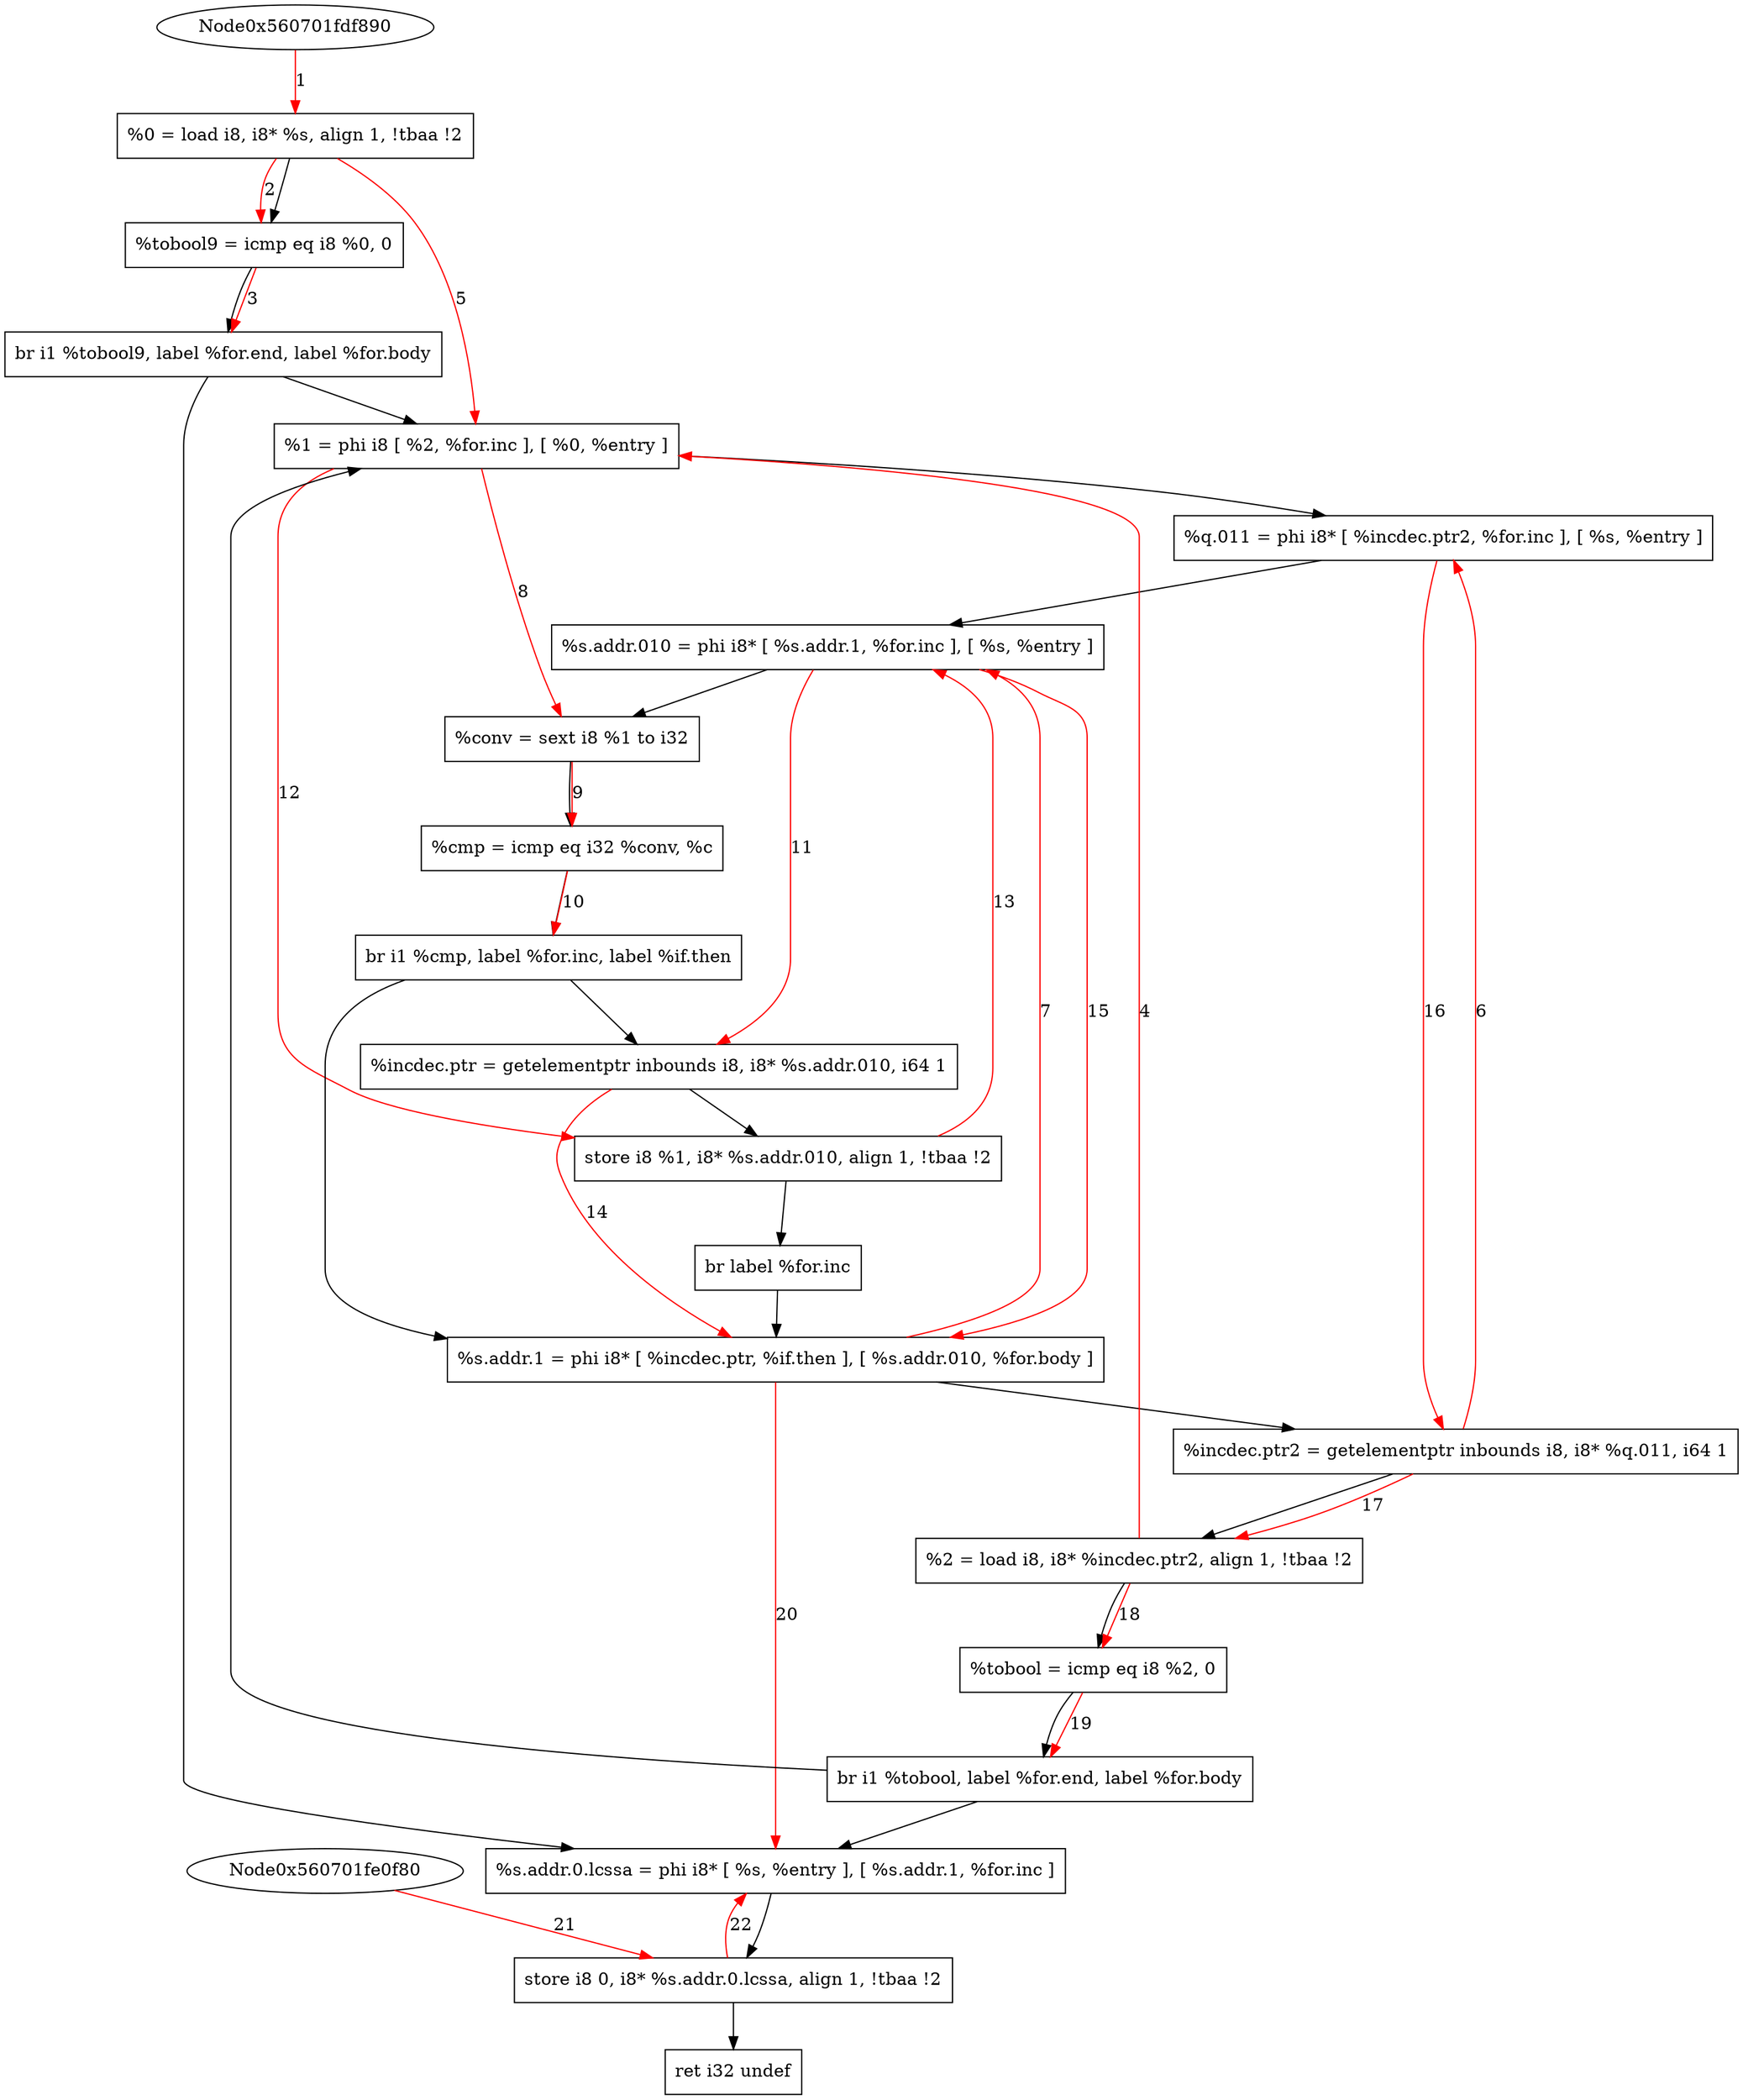 digraph "CDFG for'func' function" {
	Node0x560701fdfa78[shape=record, label="  %0 = load i8, i8* %s, align 1, !tbaa !2"]
	Node0x560701fe0fe0[shape=record, label="  %tobool9 = icmp eq i8 %0, 0"]
	Node0x560701f68db8[shape=record, label="  br i1 %tobool9, label %for.end, label %for.body"]
	Node0x560701fe12d8[shape=record, label="  %1 = phi i8 [ %2, %for.inc ], [ %0, %entry ]"]
	Node0x560701fe1458[shape=record, label="  %q.011 = phi i8* [ %incdec.ptr2, %for.inc ], [ %s, %entry ]"]
	Node0x560701fe15b8[shape=record, label="  %s.addr.010 = phi i8* [ %s.addr.1, %for.inc ], [ %s, %entry ]"]
	Node0x560701fe1698[shape=record, label="  %conv = sext i8 %1 to i32"]
	Node0x560701fe1730[shape=record, label="  %cmp = icmp eq i32 %conv, %c"]
	Node0x560701f74228[shape=record, label="  br i1 %cmp, label %for.inc, label %if.then"]
	Node0x560701fe18c0[shape=record, label="  %incdec.ptr = getelementptr inbounds i8, i8* %s.addr.010, i64 1"]
	Node0x560701fe1b10[shape=record, label="  store i8 %1, i8* %s.addr.010, align 1, !tbaa !2"]
	Node0x560701fe1818[shape=record, label="  br label %for.inc"]
	Node0x560701fe2178[shape=record, label="  %s.addr.1 = phi i8* [ %incdec.ptr, %if.then ], [ %s.addr.010, %for.body ]"]
	Node0x560701fe2240[shape=record, label="  %incdec.ptr2 = getelementptr inbounds i8, i8* %q.011, i64 1"]
	Node0x560701fe1408[shape=record, label="  %2 = load i8, i8* %incdec.ptr2, align 1, !tbaa !2"]
	Node0x560701fe22c0[shape=record, label="  %tobool = icmp eq i8 %2, 0"]
	Node0x560701f74348[shape=record, label="  br i1 %tobool, label %for.end, label %for.body"]
	Node0x560701fe2308[shape=record, label="  %s.addr.0.lcssa = phi i8* [ %s, %entry ], [ %s.addr.1, %for.inc ]"]
	Node0x560701fe23d0[shape=record, label="  store i8 0, i8* %s.addr.0.lcssa, align 1, !tbaa !2"]
	Node0x560701fe10c8[shape=record, label="  ret i32 undef"]
	Node0x560701fdfa78 -> Node0x560701fe0fe0
	Node0x560701fe0fe0 -> Node0x560701f68db8
	Node0x560701f68db8 -> Node0x560701fe2308
	Node0x560701f68db8 -> Node0x560701fe12d8
	Node0x560701fe12d8 -> Node0x560701fe1458
	Node0x560701fe1458 -> Node0x560701fe15b8
	Node0x560701fe15b8 -> Node0x560701fe1698
	Node0x560701fe1698 -> Node0x560701fe1730
	Node0x560701fe1730 -> Node0x560701f74228
	Node0x560701f74228 -> Node0x560701fe2178
	Node0x560701f74228 -> Node0x560701fe18c0
	Node0x560701fe18c0 -> Node0x560701fe1b10
	Node0x560701fe1b10 -> Node0x560701fe1818
	Node0x560701fe1818 -> Node0x560701fe2178
	Node0x560701fe2178 -> Node0x560701fe2240
	Node0x560701fe2240 -> Node0x560701fe1408
	Node0x560701fe1408 -> Node0x560701fe22c0
	Node0x560701fe22c0 -> Node0x560701f74348
	Node0x560701f74348 -> Node0x560701fe2308
	Node0x560701f74348 -> Node0x560701fe12d8
	Node0x560701fe2308 -> Node0x560701fe23d0
	Node0x560701fe23d0 -> Node0x560701fe10c8
edge [color=red]
	Node0x560701fdf890 -> Node0x560701fdfa78[label="1"]
	Node0x560701fdfa78 -> Node0x560701fe0fe0[label="2"]
	Node0x560701fe0fe0 -> Node0x560701f68db8[label="3"]
	Node0x560701fe1408 -> Node0x560701fe12d8[label="4"]
	Node0x560701fdfa78 -> Node0x560701fe12d8[label="5"]
	Node0x560701fe2240 -> Node0x560701fe1458[label="6"]
	Node0x560701fe2178 -> Node0x560701fe15b8[label="7"]
	Node0x560701fe12d8 -> Node0x560701fe1698[label="8"]
	Node0x560701fe1698 -> Node0x560701fe1730[label="9"]
	Node0x560701fe1730 -> Node0x560701f74228[label="10"]
	Node0x560701fe15b8 -> Node0x560701fe18c0[label="11"]
	Node0x560701fe12d8 -> Node0x560701fe1b10[label="12"]
	Node0x560701fe1b10 -> Node0x560701fe15b8[label="13"]
	Node0x560701fe18c0 -> Node0x560701fe2178[label="14"]
	Node0x560701fe15b8 -> Node0x560701fe2178[label="15"]
	Node0x560701fe1458 -> Node0x560701fe2240[label="16"]
	Node0x560701fe2240 -> Node0x560701fe1408[label="17"]
	Node0x560701fe1408 -> Node0x560701fe22c0[label="18"]
	Node0x560701fe22c0 -> Node0x560701f74348[label="19"]
	Node0x560701fe2178 -> Node0x560701fe2308[label="20"]
	Node0x560701fe0f80 -> Node0x560701fe23d0[label="21"]
	Node0x560701fe23d0 -> Node0x560701fe2308[label="22"]
}
